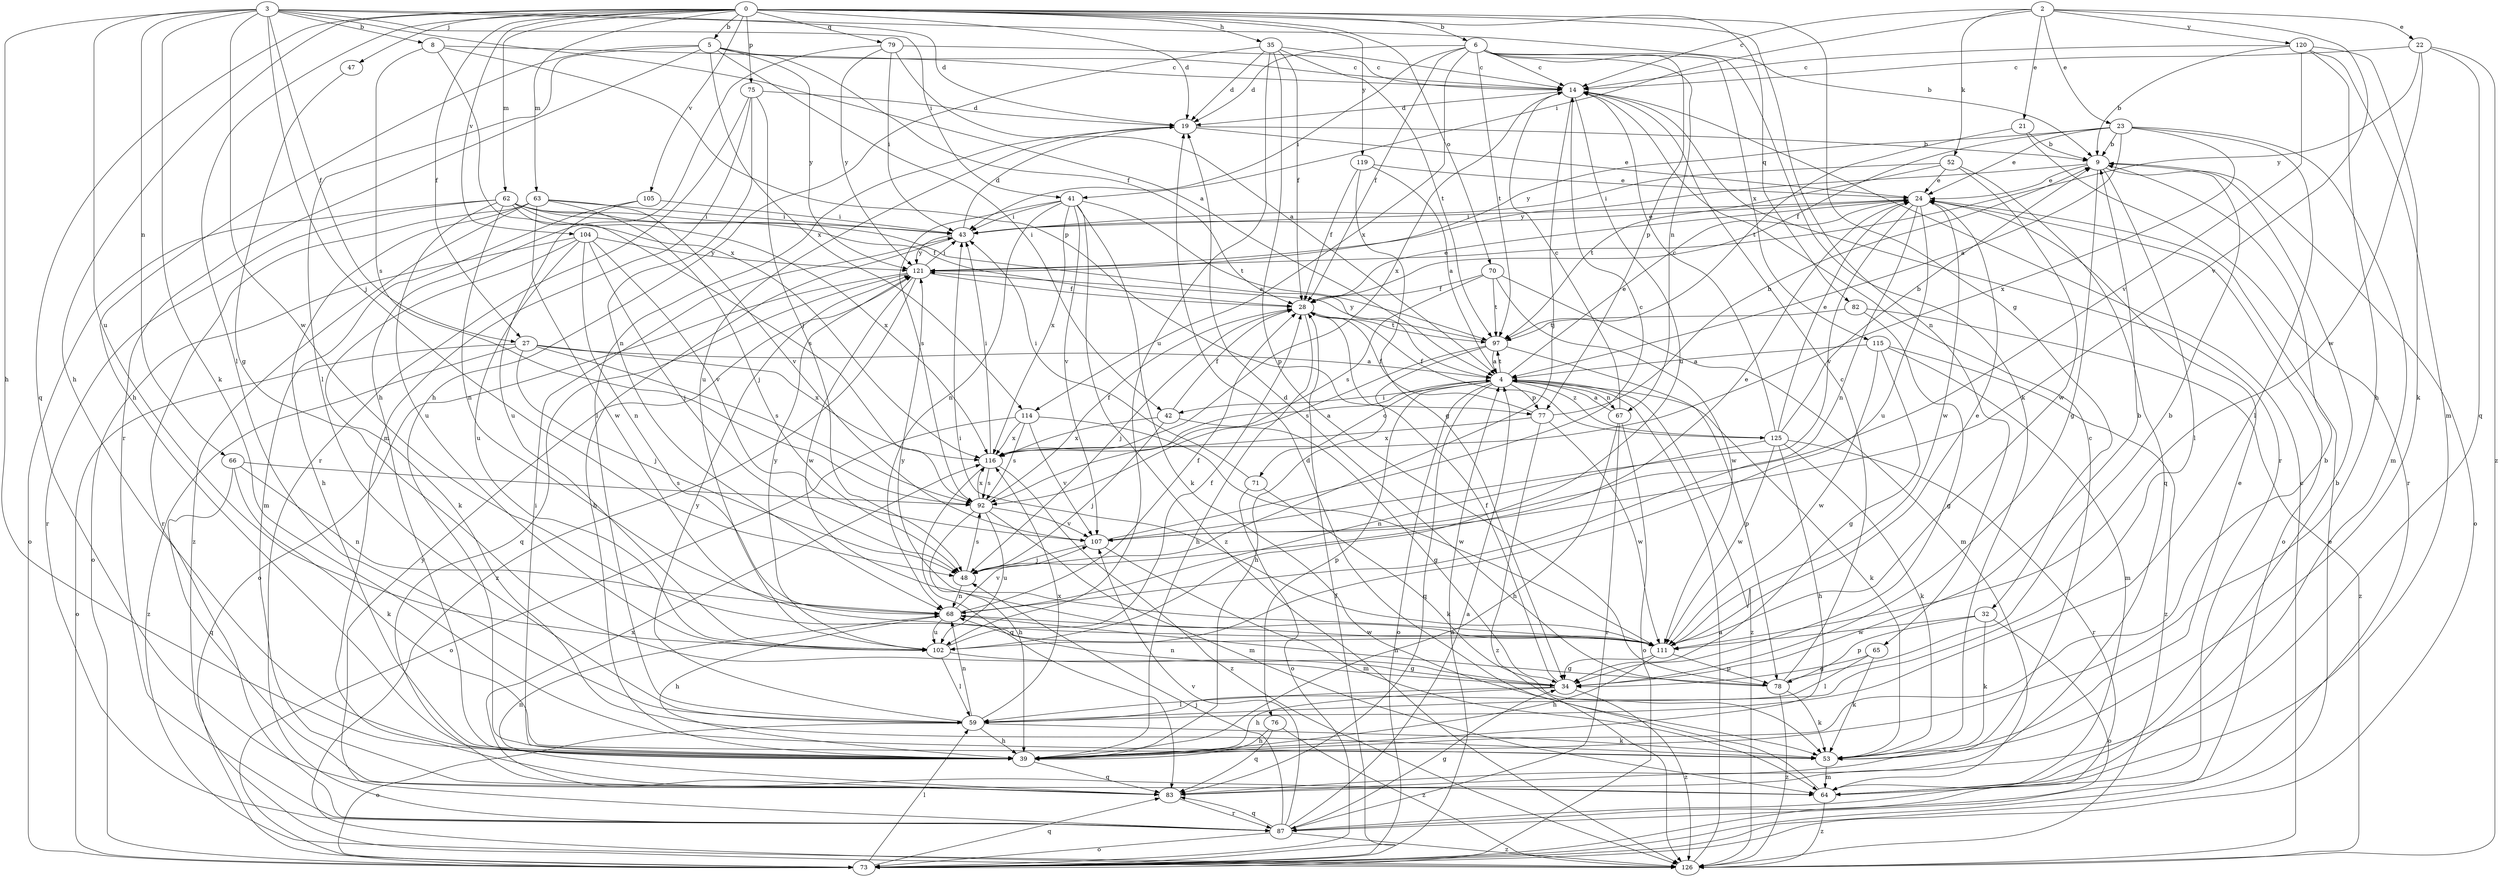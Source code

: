 strict digraph  {
0;
2;
3;
4;
5;
6;
8;
9;
14;
19;
21;
22;
23;
24;
27;
28;
32;
34;
35;
39;
41;
42;
43;
47;
48;
52;
53;
59;
62;
63;
64;
65;
66;
67;
68;
70;
71;
73;
75;
76;
77;
78;
79;
82;
83;
87;
92;
97;
102;
104;
105;
107;
111;
114;
115;
116;
119;
120;
121;
125;
126;
0 -> 5  [label=b];
0 -> 6  [label=b];
0 -> 19  [label=d];
0 -> 27  [label=f];
0 -> 32  [label=g];
0 -> 35  [label=h];
0 -> 39  [label=h];
0 -> 47  [label=j];
0 -> 59  [label=l];
0 -> 62  [label=m];
0 -> 63  [label=m];
0 -> 65  [label=n];
0 -> 70  [label=o];
0 -> 75  [label=p];
0 -> 79  [label=q];
0 -> 82  [label=q];
0 -> 83  [label=q];
0 -> 104  [label=v];
0 -> 105  [label=v];
0 -> 119  [label=y];
2 -> 14  [label=c];
2 -> 21  [label=e];
2 -> 22  [label=e];
2 -> 23  [label=e];
2 -> 41  [label=i];
2 -> 52  [label=k];
2 -> 107  [label=v];
2 -> 120  [label=y];
3 -> 4  [label=a];
3 -> 8  [label=b];
3 -> 9  [label=b];
3 -> 19  [label=d];
3 -> 27  [label=f];
3 -> 39  [label=h];
3 -> 41  [label=i];
3 -> 48  [label=j];
3 -> 53  [label=k];
3 -> 66  [label=n];
3 -> 102  [label=u];
3 -> 111  [label=w];
4 -> 24  [label=e];
4 -> 42  [label=i];
4 -> 53  [label=k];
4 -> 67  [label=n];
4 -> 71  [label=o];
4 -> 73  [label=o];
4 -> 76  [label=p];
4 -> 77  [label=p];
4 -> 83  [label=q];
4 -> 97  [label=t];
4 -> 125  [label=z];
4 -> 126  [label=z];
5 -> 14  [label=c];
5 -> 28  [label=f];
5 -> 39  [label=h];
5 -> 42  [label=i];
5 -> 59  [label=l];
5 -> 87  [label=r];
5 -> 114  [label=x];
5 -> 121  [label=y];
6 -> 14  [label=c];
6 -> 19  [label=d];
6 -> 28  [label=f];
6 -> 43  [label=i];
6 -> 53  [label=k];
6 -> 67  [label=n];
6 -> 77  [label=p];
6 -> 97  [label=t];
6 -> 114  [label=x];
6 -> 115  [label=x];
8 -> 14  [label=c];
8 -> 77  [label=p];
8 -> 92  [label=s];
8 -> 116  [label=x];
9 -> 24  [label=e];
9 -> 34  [label=g];
9 -> 59  [label=l];
9 -> 73  [label=o];
9 -> 121  [label=y];
14 -> 19  [label=d];
14 -> 48  [label=j];
14 -> 87  [label=r];
14 -> 102  [label=u];
14 -> 116  [label=x];
19 -> 9  [label=b];
19 -> 24  [label=e];
19 -> 59  [label=l];
19 -> 102  [label=u];
21 -> 9  [label=b];
21 -> 87  [label=r];
21 -> 97  [label=t];
22 -> 14  [label=c];
22 -> 83  [label=q];
22 -> 111  [label=w];
22 -> 121  [label=y];
22 -> 126  [label=z];
23 -> 4  [label=a];
23 -> 9  [label=b];
23 -> 24  [label=e];
23 -> 28  [label=f];
23 -> 59  [label=l];
23 -> 64  [label=m];
23 -> 116  [label=x];
23 -> 121  [label=y];
24 -> 43  [label=i];
24 -> 68  [label=n];
24 -> 73  [label=o];
24 -> 102  [label=u];
24 -> 107  [label=v];
24 -> 111  [label=w];
27 -> 4  [label=a];
27 -> 48  [label=j];
27 -> 73  [label=o];
27 -> 92  [label=s];
27 -> 116  [label=x];
27 -> 126  [label=z];
28 -> 24  [label=e];
28 -> 39  [label=h];
28 -> 48  [label=j];
28 -> 97  [label=t];
32 -> 53  [label=k];
32 -> 73  [label=o];
32 -> 78  [label=p];
32 -> 111  [label=w];
34 -> 9  [label=b];
34 -> 28  [label=f];
34 -> 39  [label=h];
34 -> 59  [label=l];
34 -> 68  [label=n];
34 -> 126  [label=z];
35 -> 14  [label=c];
35 -> 19  [label=d];
35 -> 28  [label=f];
35 -> 39  [label=h];
35 -> 78  [label=p];
35 -> 97  [label=t];
35 -> 102  [label=u];
39 -> 9  [label=b];
39 -> 43  [label=i];
39 -> 83  [label=q];
41 -> 43  [label=i];
41 -> 53  [label=k];
41 -> 68  [label=n];
41 -> 92  [label=s];
41 -> 97  [label=t];
41 -> 107  [label=v];
41 -> 116  [label=x];
41 -> 126  [label=z];
42 -> 28  [label=f];
42 -> 34  [label=g];
42 -> 48  [label=j];
42 -> 116  [label=x];
43 -> 19  [label=d];
43 -> 24  [label=e];
43 -> 39  [label=h];
43 -> 121  [label=y];
47 -> 34  [label=g];
48 -> 24  [label=e];
48 -> 68  [label=n];
48 -> 92  [label=s];
52 -> 24  [label=e];
52 -> 43  [label=i];
52 -> 83  [label=q];
52 -> 97  [label=t];
52 -> 111  [label=w];
53 -> 24  [label=e];
53 -> 64  [label=m];
59 -> 39  [label=h];
59 -> 53  [label=k];
59 -> 68  [label=n];
59 -> 73  [label=o];
59 -> 116  [label=x];
59 -> 121  [label=y];
62 -> 4  [label=a];
62 -> 28  [label=f];
62 -> 43  [label=i];
62 -> 68  [label=n];
62 -> 73  [label=o];
62 -> 87  [label=r];
62 -> 92  [label=s];
62 -> 102  [label=u];
62 -> 116  [label=x];
63 -> 39  [label=h];
63 -> 43  [label=i];
63 -> 48  [label=j];
63 -> 87  [label=r];
63 -> 107  [label=v];
63 -> 111  [label=w];
63 -> 126  [label=z];
64 -> 9  [label=b];
64 -> 19  [label=d];
64 -> 126  [label=z];
65 -> 34  [label=g];
65 -> 53  [label=k];
65 -> 59  [label=l];
66 -> 53  [label=k];
66 -> 68  [label=n];
66 -> 83  [label=q];
66 -> 92  [label=s];
67 -> 4  [label=a];
67 -> 14  [label=c];
67 -> 39  [label=h];
67 -> 73  [label=o];
67 -> 87  [label=r];
68 -> 28  [label=f];
68 -> 39  [label=h];
68 -> 102  [label=u];
68 -> 107  [label=v];
68 -> 111  [label=w];
70 -> 28  [label=f];
70 -> 64  [label=m];
70 -> 92  [label=s];
70 -> 97  [label=t];
70 -> 111  [label=w];
71 -> 43  [label=i];
71 -> 53  [label=k];
71 -> 73  [label=o];
73 -> 4  [label=a];
73 -> 24  [label=e];
73 -> 28  [label=f];
73 -> 59  [label=l];
73 -> 83  [label=q];
75 -> 19  [label=d];
75 -> 48  [label=j];
75 -> 64  [label=m];
75 -> 68  [label=n];
75 -> 87  [label=r];
76 -> 39  [label=h];
76 -> 83  [label=q];
76 -> 126  [label=z];
77 -> 9  [label=b];
77 -> 28  [label=f];
77 -> 111  [label=w];
77 -> 116  [label=x];
77 -> 126  [label=z];
78 -> 9  [label=b];
78 -> 14  [label=c];
78 -> 19  [label=d];
78 -> 53  [label=k];
78 -> 68  [label=n];
78 -> 126  [label=z];
79 -> 4  [label=a];
79 -> 14  [label=c];
79 -> 39  [label=h];
79 -> 43  [label=i];
79 -> 121  [label=y];
82 -> 34  [label=g];
82 -> 97  [label=t];
82 -> 126  [label=z];
83 -> 14  [label=c];
83 -> 68  [label=n];
83 -> 87  [label=r];
83 -> 116  [label=x];
87 -> 4  [label=a];
87 -> 34  [label=g];
87 -> 48  [label=j];
87 -> 73  [label=o];
87 -> 83  [label=q];
87 -> 107  [label=v];
87 -> 121  [label=y];
87 -> 126  [label=z];
92 -> 28  [label=f];
92 -> 39  [label=h];
92 -> 64  [label=m];
92 -> 102  [label=u];
92 -> 107  [label=v];
92 -> 116  [label=x];
97 -> 4  [label=a];
97 -> 39  [label=h];
97 -> 78  [label=p];
97 -> 92  [label=s];
97 -> 121  [label=y];
102 -> 28  [label=f];
102 -> 34  [label=g];
102 -> 59  [label=l];
102 -> 121  [label=y];
104 -> 48  [label=j];
104 -> 53  [label=k];
104 -> 68  [label=n];
104 -> 73  [label=o];
104 -> 102  [label=u];
104 -> 107  [label=v];
104 -> 121  [label=y];
105 -> 43  [label=i];
105 -> 64  [label=m];
105 -> 102  [label=u];
107 -> 14  [label=c];
107 -> 48  [label=j];
107 -> 64  [label=m];
111 -> 24  [label=e];
111 -> 34  [label=g];
111 -> 39  [label=h];
111 -> 43  [label=i];
111 -> 78  [label=p];
111 -> 121  [label=y];
114 -> 73  [label=o];
114 -> 92  [label=s];
114 -> 107  [label=v];
114 -> 111  [label=w];
114 -> 116  [label=x];
115 -> 4  [label=a];
115 -> 34  [label=g];
115 -> 64  [label=m];
115 -> 111  [label=w];
115 -> 126  [label=z];
116 -> 4  [label=a];
116 -> 43  [label=i];
116 -> 83  [label=q];
116 -> 92  [label=s];
116 -> 126  [label=z];
119 -> 4  [label=a];
119 -> 24  [label=e];
119 -> 28  [label=f];
119 -> 34  [label=g];
120 -> 9  [label=b];
120 -> 14  [label=c];
120 -> 39  [label=h];
120 -> 53  [label=k];
120 -> 64  [label=m];
120 -> 107  [label=v];
121 -> 28  [label=f];
121 -> 43  [label=i];
121 -> 73  [label=o];
121 -> 83  [label=q];
121 -> 111  [label=w];
121 -> 126  [label=z];
125 -> 9  [label=b];
125 -> 14  [label=c];
125 -> 24  [label=e];
125 -> 28  [label=f];
125 -> 39  [label=h];
125 -> 53  [label=k];
125 -> 68  [label=n];
125 -> 87  [label=r];
125 -> 111  [label=w];
126 -> 4  [label=a];
126 -> 14  [label=c];
}
